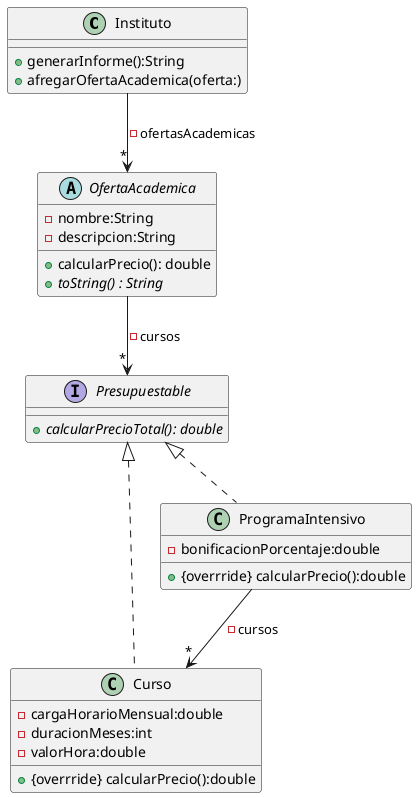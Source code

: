 @startuml

class Instituto{
+generarInforme():String
+ afregarOfertaAcademica(oferta:)

}

abstract class OfertaAcademica{
-nombre:String
-descripcion:String
+calcularPrecio(): double
+{abstract}toString() : String
}

interface Presupuestable {
+{abstract} calcularPrecioTotal(): double
}

class Curso implements Presupuestable {
-cargaHorarioMensual:double
-duracionMeses:int
-valorHora:double
+ {overrride} calcularPrecio():double
}

class ProgramaIntensivo implements Presupuestable {
-bonificacionPorcentaje:double
+ {overrride} calcularPrecio():double
}


Instituto --> "*" OfertaAcademica:-ofertasAcademicas
OfertaAcademica -->"*" Presupuestable :- cursos
'OfertaAcademica -->"*" ProgramaIntensivo :- programas
ProgramaIntensivo --> "*" Curso :- cursos


'OfertaAcademica --*"*" Curso :- cursos
'OfertaAcademica --* ProgramaIntensivo :- programas
'ProgramaIntensivo --* Curso :- cursos
@enduml